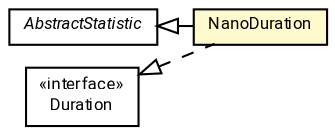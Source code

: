 #!/usr/local/bin/dot
#
# Class diagram 
# Generated by UMLGraph version R5_7_2-60-g0e99a6 (http://www.spinellis.gr/umlgraph/)
#

digraph G {
	graph [fontnames="svg"]
	edge [fontname="Roboto",fontsize=7,labelfontname="Roboto",labelfontsize=7,color="black"];
	node [fontname="Roboto",fontcolor="black",fontsize=8,shape=plaintext,margin=0,width=0,height=0];
	nodesep=0.15;
	ranksep=0.25;
	rankdir=LR;
	// de.lmu.ifi.dbs.elki.logging.statistics.NanoDuration
	c7301578 [label=<<table title="de.lmu.ifi.dbs.elki.logging.statistics.NanoDuration" border="0" cellborder="1" cellspacing="0" cellpadding="2" bgcolor="lemonChiffon" href="NanoDuration.html" target="_parent">
		<tr><td><table border="0" cellspacing="0" cellpadding="1">
		<tr><td align="center" balign="center"> <font face="Roboto">NanoDuration</font> </td></tr>
		</table></td></tr>
		</table>>, URL="NanoDuration.html"];
	// de.lmu.ifi.dbs.elki.logging.statistics.AbstractStatistic
	c7301580 [label=<<table title="de.lmu.ifi.dbs.elki.logging.statistics.AbstractStatistic" border="0" cellborder="1" cellspacing="0" cellpadding="2" href="AbstractStatistic.html" target="_parent">
		<tr><td><table border="0" cellspacing="0" cellpadding="1">
		<tr><td align="center" balign="center"> <font face="Roboto"><i>AbstractStatistic</i></font> </td></tr>
		</table></td></tr>
		</table>>, URL="AbstractStatistic.html"];
	// de.lmu.ifi.dbs.elki.logging.statistics.Duration
	c7301584 [label=<<table title="de.lmu.ifi.dbs.elki.logging.statistics.Duration" border="0" cellborder="1" cellspacing="0" cellpadding="2" href="Duration.html" target="_parent">
		<tr><td><table border="0" cellspacing="0" cellpadding="1">
		<tr><td align="center" balign="center"> &#171;interface&#187; </td></tr>
		<tr><td align="center" balign="center"> <font face="Roboto">Duration</font> </td></tr>
		</table></td></tr>
		</table>>, URL="Duration.html"];
	// de.lmu.ifi.dbs.elki.logging.statistics.NanoDuration extends de.lmu.ifi.dbs.elki.logging.statistics.AbstractStatistic
	c7301580 -> c7301578 [arrowtail=empty,dir=back,weight=10];
	// de.lmu.ifi.dbs.elki.logging.statistics.NanoDuration implements de.lmu.ifi.dbs.elki.logging.statistics.Duration
	c7301584 -> c7301578 [arrowtail=empty,style=dashed,dir=back,weight=9];
}

